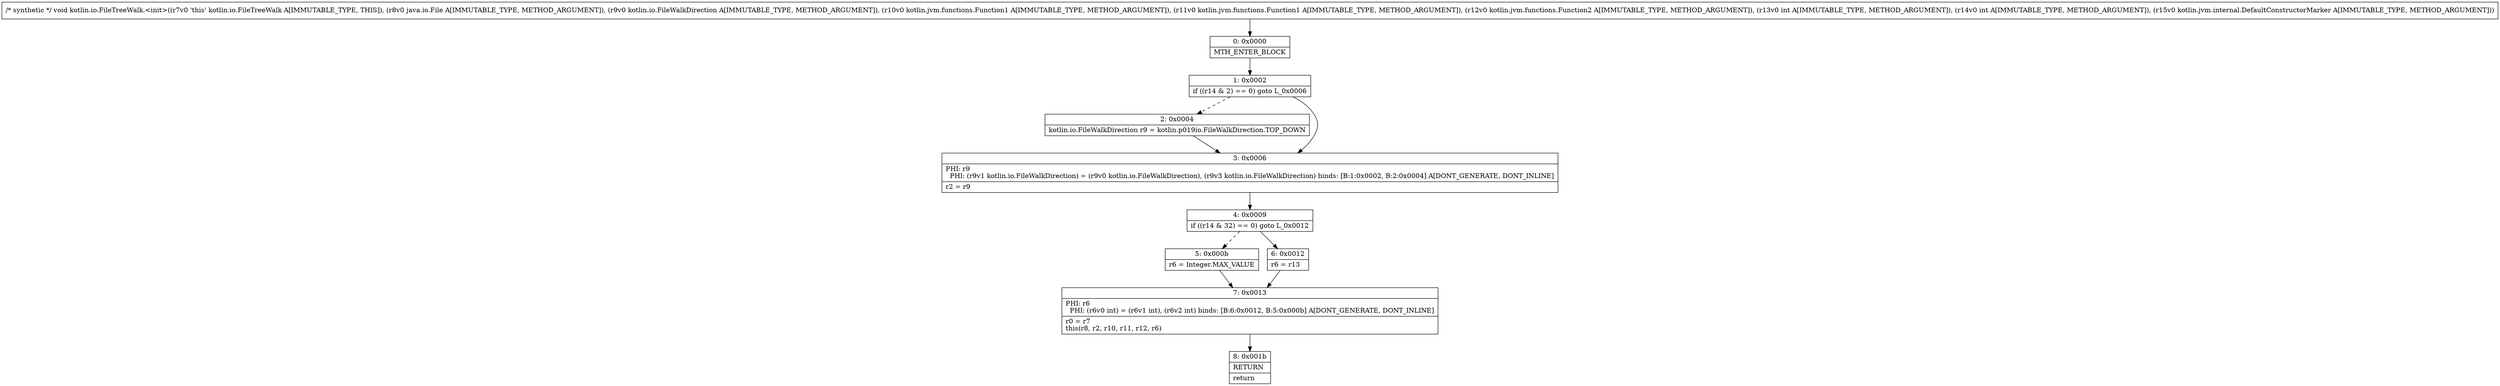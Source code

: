 digraph "CFG forkotlin.io.FileTreeWalk.\<init\>(Ljava\/io\/File;Lkotlin\/io\/FileWalkDirection;Lkotlin\/jvm\/functions\/Function1;Lkotlin\/jvm\/functions\/Function1;Lkotlin\/jvm\/functions\/Function2;IILkotlin\/jvm\/internal\/DefaultConstructorMarker;)V" {
Node_0 [shape=record,label="{0\:\ 0x0000|MTH_ENTER_BLOCK\l}"];
Node_1 [shape=record,label="{1\:\ 0x0002|if ((r14 & 2) == 0) goto L_0x0006\l}"];
Node_2 [shape=record,label="{2\:\ 0x0004|kotlin.io.FileWalkDirection r9 = kotlin.p019io.FileWalkDirection.TOP_DOWN\l}"];
Node_3 [shape=record,label="{3\:\ 0x0006|PHI: r9 \l  PHI: (r9v1 kotlin.io.FileWalkDirection) = (r9v0 kotlin.io.FileWalkDirection), (r9v3 kotlin.io.FileWalkDirection) binds: [B:1:0x0002, B:2:0x0004] A[DONT_GENERATE, DONT_INLINE]\l|r2 = r9\l}"];
Node_4 [shape=record,label="{4\:\ 0x0009|if ((r14 & 32) == 0) goto L_0x0012\l}"];
Node_5 [shape=record,label="{5\:\ 0x000b|r6 = Integer.MAX_VALUE\l}"];
Node_6 [shape=record,label="{6\:\ 0x0012|r6 = r13\l}"];
Node_7 [shape=record,label="{7\:\ 0x0013|PHI: r6 \l  PHI: (r6v0 int) = (r6v1 int), (r6v2 int) binds: [B:6:0x0012, B:5:0x000b] A[DONT_GENERATE, DONT_INLINE]\l|r0 = r7\lthis(r8, r2, r10, r11, r12, r6)\l}"];
Node_8 [shape=record,label="{8\:\ 0x001b|RETURN\l|return\l}"];
MethodNode[shape=record,label="{\/* synthetic *\/ void kotlin.io.FileTreeWalk.\<init\>((r7v0 'this' kotlin.io.FileTreeWalk A[IMMUTABLE_TYPE, THIS]), (r8v0 java.io.File A[IMMUTABLE_TYPE, METHOD_ARGUMENT]), (r9v0 kotlin.io.FileWalkDirection A[IMMUTABLE_TYPE, METHOD_ARGUMENT]), (r10v0 kotlin.jvm.functions.Function1 A[IMMUTABLE_TYPE, METHOD_ARGUMENT]), (r11v0 kotlin.jvm.functions.Function1 A[IMMUTABLE_TYPE, METHOD_ARGUMENT]), (r12v0 kotlin.jvm.functions.Function2 A[IMMUTABLE_TYPE, METHOD_ARGUMENT]), (r13v0 int A[IMMUTABLE_TYPE, METHOD_ARGUMENT]), (r14v0 int A[IMMUTABLE_TYPE, METHOD_ARGUMENT]), (r15v0 kotlin.jvm.internal.DefaultConstructorMarker A[IMMUTABLE_TYPE, METHOD_ARGUMENT])) }"];
MethodNode -> Node_0;
Node_0 -> Node_1;
Node_1 -> Node_2[style=dashed];
Node_1 -> Node_3;
Node_2 -> Node_3;
Node_3 -> Node_4;
Node_4 -> Node_5[style=dashed];
Node_4 -> Node_6;
Node_5 -> Node_7;
Node_6 -> Node_7;
Node_7 -> Node_8;
}

